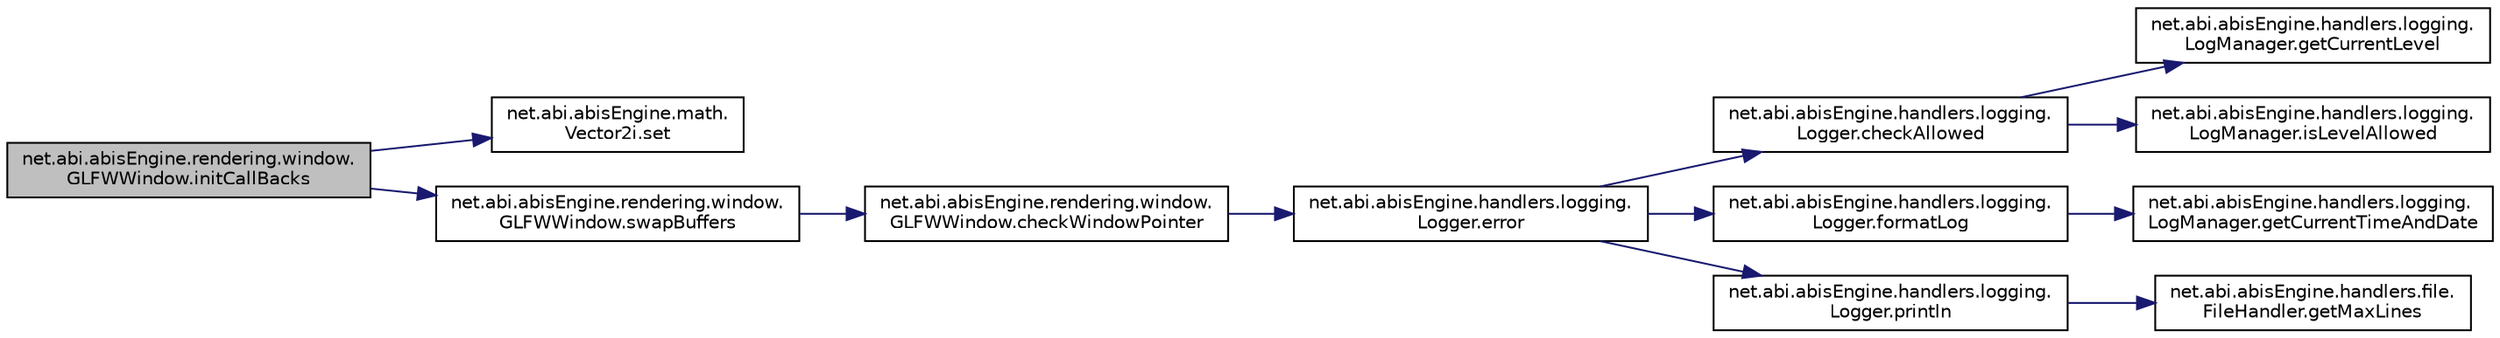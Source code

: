 digraph "net.abi.abisEngine.rendering.window.GLFWWindow.initCallBacks"
{
 // LATEX_PDF_SIZE
  edge [fontname="Helvetica",fontsize="10",labelfontname="Helvetica",labelfontsize="10"];
  node [fontname="Helvetica",fontsize="10",shape=record];
  rankdir="LR";
  Node1 [label="net.abi.abisEngine.rendering.window.\lGLFWWindow.initCallBacks",height=0.2,width=0.4,color="black", fillcolor="grey75", style="filled", fontcolor="black",tooltip=" "];
  Node1 -> Node2 [color="midnightblue",fontsize="10",style="solid",fontname="Helvetica"];
  Node2 [label="net.abi.abisEngine.math.\lVector2i.set",height=0.2,width=0.4,color="black", fillcolor="white", style="filled",URL="$d9/da1/classnet_1_1abi_1_1abis_engine_1_1math_1_1_vector2i.html#ab51f8966f1df28caaf9aeac6aaf7043a",tooltip=" "];
  Node1 -> Node3 [color="midnightblue",fontsize="10",style="solid",fontname="Helvetica"];
  Node3 [label="net.abi.abisEngine.rendering.window.\lGLFWWindow.swapBuffers",height=0.2,width=0.4,color="black", fillcolor="white", style="filled",URL="$d9/d77/classnet_1_1abi_1_1abis_engine_1_1rendering_1_1window_1_1_g_l_f_w_window.html#a9c86aa2253a1733328a447e38a910f45",tooltip=" "];
  Node3 -> Node4 [color="midnightblue",fontsize="10",style="solid",fontname="Helvetica"];
  Node4 [label="net.abi.abisEngine.rendering.window.\lGLFWWindow.checkWindowPointer",height=0.2,width=0.4,color="black", fillcolor="white", style="filled",URL="$d9/d77/classnet_1_1abi_1_1abis_engine_1_1rendering_1_1window_1_1_g_l_f_w_window.html#a1bbb07ad10dc45550d9ad8a21315b16e",tooltip=" "];
  Node4 -> Node5 [color="midnightblue",fontsize="10",style="solid",fontname="Helvetica"];
  Node5 [label="net.abi.abisEngine.handlers.logging.\lLogger.error",height=0.2,width=0.4,color="black", fillcolor="white", style="filled",URL="$d1/d70/classnet_1_1abi_1_1abis_engine_1_1handlers_1_1logging_1_1_logger.html#a727393246670340903256caee1911ee8",tooltip=" "];
  Node5 -> Node6 [color="midnightblue",fontsize="10",style="solid",fontname="Helvetica"];
  Node6 [label="net.abi.abisEngine.handlers.logging.\lLogger.checkAllowed",height=0.2,width=0.4,color="black", fillcolor="white", style="filled",URL="$d1/d70/classnet_1_1abi_1_1abis_engine_1_1handlers_1_1logging_1_1_logger.html#a13b7504675f442f02ae706a156d7cc13",tooltip=" "];
  Node6 -> Node7 [color="midnightblue",fontsize="10",style="solid",fontname="Helvetica"];
  Node7 [label="net.abi.abisEngine.handlers.logging.\lLogManager.getCurrentLevel",height=0.2,width=0.4,color="black", fillcolor="white", style="filled",URL="$da/d1a/classnet_1_1abi_1_1abis_engine_1_1handlers_1_1logging_1_1_log_manager.html#aefd2b12f57fa489b76386bc1a595cd24",tooltip=" "];
  Node6 -> Node8 [color="midnightblue",fontsize="10",style="solid",fontname="Helvetica"];
  Node8 [label="net.abi.abisEngine.handlers.logging.\lLogManager.isLevelAllowed",height=0.2,width=0.4,color="black", fillcolor="white", style="filled",URL="$da/d1a/classnet_1_1abi_1_1abis_engine_1_1handlers_1_1logging_1_1_log_manager.html#a374085310fb87ec9d7aa8fedbd7bdf5f",tooltip=" "];
  Node5 -> Node9 [color="midnightblue",fontsize="10",style="solid",fontname="Helvetica"];
  Node9 [label="net.abi.abisEngine.handlers.logging.\lLogger.formatLog",height=0.2,width=0.4,color="black", fillcolor="white", style="filled",URL="$d1/d70/classnet_1_1abi_1_1abis_engine_1_1handlers_1_1logging_1_1_logger.html#a751b93e83d31f2234d948985a8472c3c",tooltip=" "];
  Node9 -> Node10 [color="midnightblue",fontsize="10",style="solid",fontname="Helvetica"];
  Node10 [label="net.abi.abisEngine.handlers.logging.\lLogManager.getCurrentTimeAndDate",height=0.2,width=0.4,color="black", fillcolor="white", style="filled",URL="$da/d1a/classnet_1_1abi_1_1abis_engine_1_1handlers_1_1logging_1_1_log_manager.html#ad4e72d19a4ef8512439ccd41da205c78",tooltip=" "];
  Node5 -> Node11 [color="midnightblue",fontsize="10",style="solid",fontname="Helvetica"];
  Node11 [label="net.abi.abisEngine.handlers.logging.\lLogger.println",height=0.2,width=0.4,color="black", fillcolor="white", style="filled",URL="$d1/d70/classnet_1_1abi_1_1abis_engine_1_1handlers_1_1logging_1_1_logger.html#ad25894ef47ad269a6e56b327c5e5c3cf",tooltip=" "];
  Node11 -> Node12 [color="midnightblue",fontsize="10",style="solid",fontname="Helvetica"];
  Node12 [label="net.abi.abisEngine.handlers.file.\lFileHandler.getMaxLines",height=0.2,width=0.4,color="black", fillcolor="white", style="filled",URL="$d4/d32/classnet_1_1abi_1_1abis_engine_1_1handlers_1_1file_1_1_file_handler.html#aa4eaca3163774bc59be7b3709cece75e",tooltip=" "];
}
